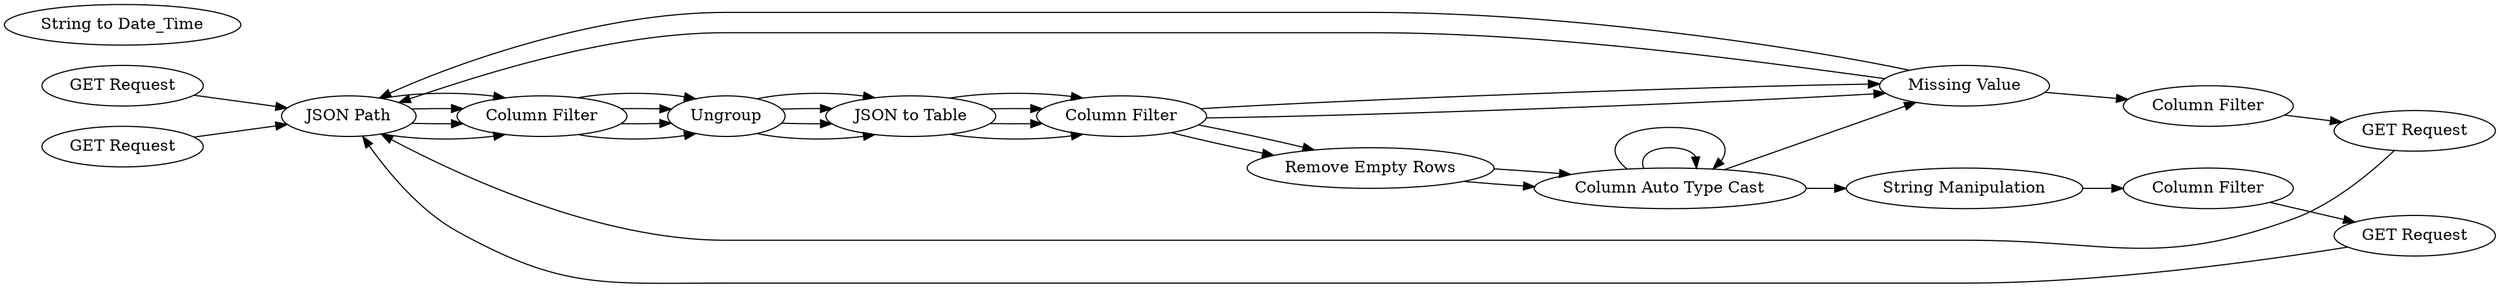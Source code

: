 digraph {
	295 [label="GET Request"]
	297 [label="String Manipulation"]
	274 [label="JSON Path"]
	276 [label=Ungroup]
	277 [label="JSON to Table"]
	289 [label="Column Filter"]
	293 [label="Column Filter"]
	294 [label="Remove Empty Rows"]
	296 [label="Column Auto Type Cast"]
	315 [label="Column Filter"]
	318 [label="GET Request"]
	274 [label="JSON Path"]
	276 [label=Ungroup]
	277 [label="JSON to Table"]
	289 [label="Column Filter"]
	293 [label="Column Filter"]
	296 [label="Column Auto Type Cast"]
	297 [label="Missing Value"]
	298 [label="String to Date_Time"]
	322 [label="GET Request"]
	323 [label="String Manipulation"]
	324 [label="Column Filter"]
	274 [label="JSON Path"]
	276 [label=Ungroup]
	277 [label="JSON to Table"]
	289 [label="Column Filter"]
	293 [label="Column Filter"]
	296 [label="Column Auto Type Cast"]
	297 [label="Missing Value"]
	298 [label="String to Date_Time"]
	274 [label="JSON Path"]
	276 [label=Ungroup]
	277 [label="JSON to Table"]
	289 [label="Column Filter"]
	293 [label="Column Filter"]
	294 [label="Remove Empty Rows"]
	296 [label="Column Auto Type Cast"]
	329 [label="GET Request"]
	274 -> 289
	276 -> 277
	277 -> 293
	289 -> 276
	293 -> 294
	294 -> 296
	274 -> 289
	276 -> 277
	277 -> 293
	289 -> 276
	293 -> 297
	297 -> 274
	296 -> 296
	274 -> 289
	276 -> 277
	277 -> 293
	289 -> 276
	293 -> 297
	297 -> 274
	296 -> 296
	274 -> 289
	276 -> 277
	277 -> 293
	289 -> 276
	293 -> 294
	294 -> 296
	295 -> 274
	297 -> 315
	296 -> 297
	315 -> 318
	318 -> 274
	322 -> 274
	323 -> 324
	324 -> 329
	296 -> 323
	329 -> 274
	rankdir=LR
}
